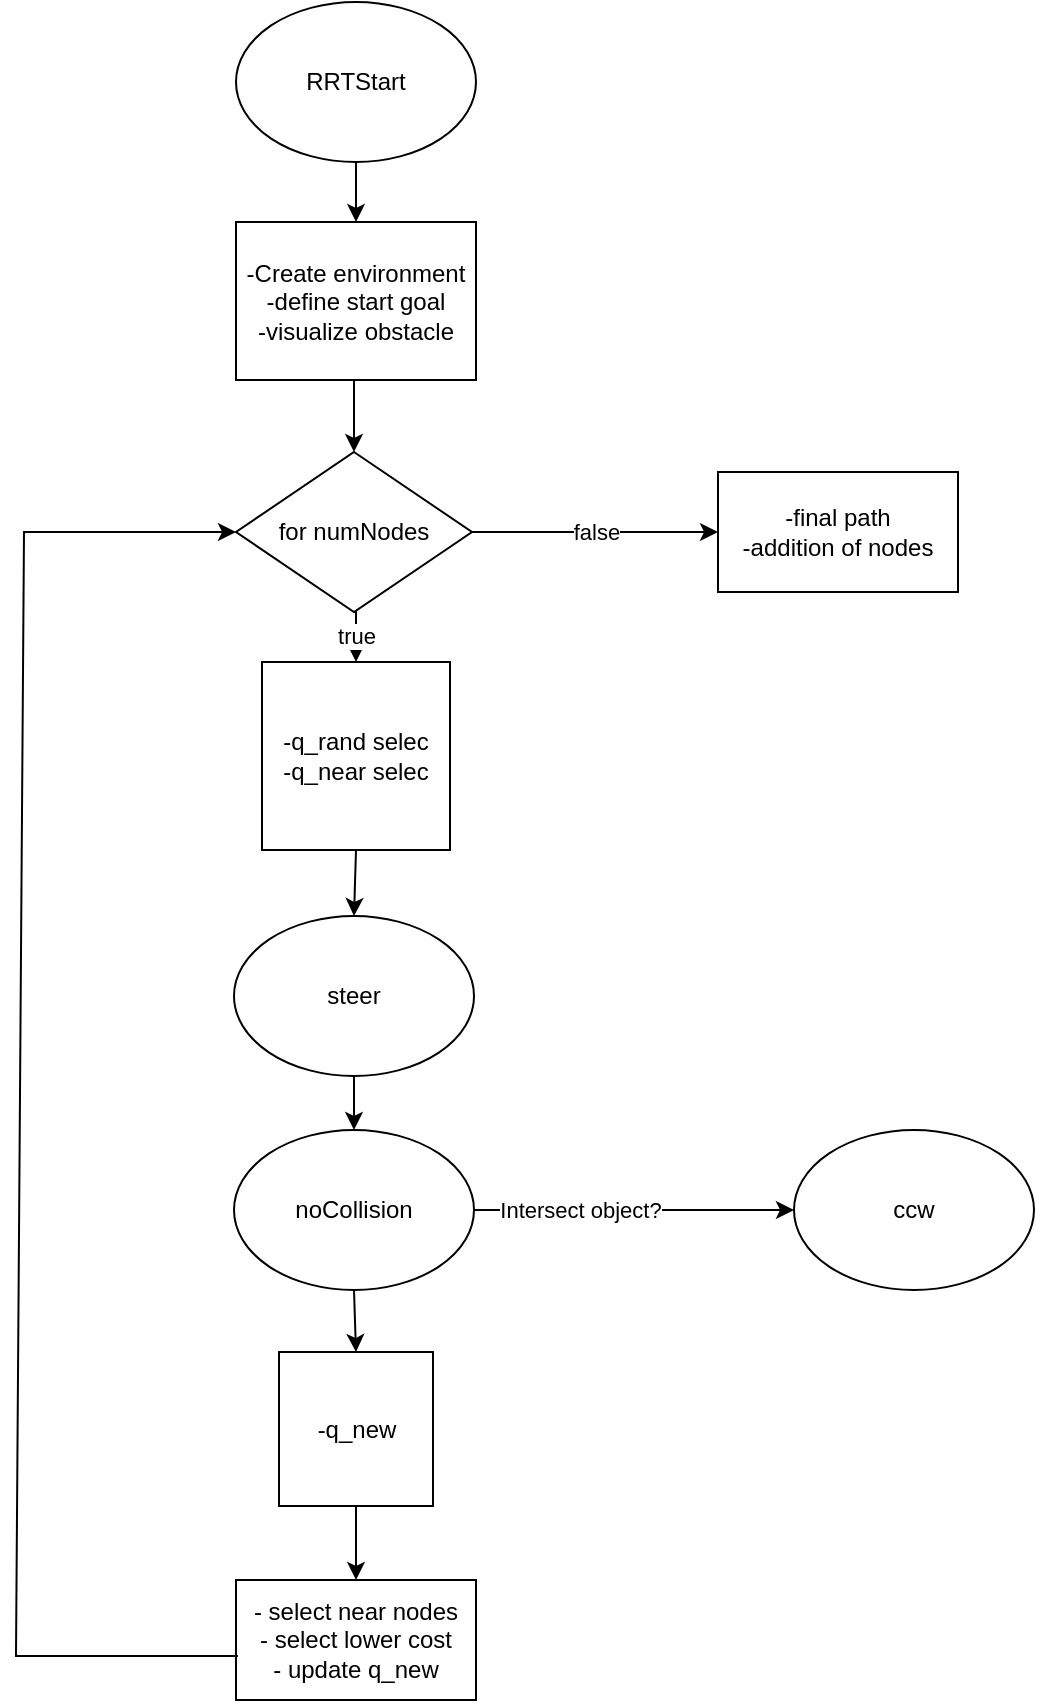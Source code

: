 <mxfile version="24.7.17">
  <diagram name="Page-1" id="tiXDSWIPkGYYEQcdloHo">
    <mxGraphModel dx="702" dy="1145" grid="0" gridSize="10" guides="1" tooltips="1" connect="1" arrows="1" fold="1" page="0" pageScale="1" pageWidth="850" pageHeight="1100" math="0" shadow="0">
      <root>
        <mxCell id="0" />
        <mxCell id="1" parent="0" />
        <mxCell id="yCbw31qfv2_exbOGl7LV-3" value="" style="endArrow=classic;html=1;rounded=0;entryX=0.5;entryY=0;entryDx=0;entryDy=0;exitX=0.5;exitY=1;exitDx=0;exitDy=0;" edge="1" parent="1" source="yCbw31qfv2_exbOGl7LV-4" target="yCbw31qfv2_exbOGl7LV-5">
          <mxGeometry width="50" height="50" relative="1" as="geometry">
            <mxPoint x="198" y="-43" as="sourcePoint" />
            <mxPoint x="181" y="-67" as="targetPoint" />
          </mxGeometry>
        </mxCell>
        <mxCell id="yCbw31qfv2_exbOGl7LV-4" value="RRTStart" style="ellipse;whiteSpace=wrap;html=1;" vertex="1" parent="1">
          <mxGeometry x="122" y="-188" width="120" height="80" as="geometry" />
        </mxCell>
        <mxCell id="yCbw31qfv2_exbOGl7LV-8" style="edgeStyle=orthogonalEdgeStyle;rounded=0;orthogonalLoop=1;jettySize=auto;html=1;exitX=0.5;exitY=1;exitDx=0;exitDy=0;entryX=0.5;entryY=0;entryDx=0;entryDy=0;" edge="1" parent="1" source="yCbw31qfv2_exbOGl7LV-5" target="yCbw31qfv2_exbOGl7LV-6">
          <mxGeometry relative="1" as="geometry" />
        </mxCell>
        <mxCell id="yCbw31qfv2_exbOGl7LV-5" value="-Create environment&lt;div&gt;-define start goal&lt;/div&gt;&lt;div&gt;-visualize obstacle&lt;/div&gt;" style="rounded=0;whiteSpace=wrap;html=1;" vertex="1" parent="1">
          <mxGeometry x="122" y="-78" width="120" height="79" as="geometry" />
        </mxCell>
        <mxCell id="yCbw31qfv2_exbOGl7LV-11" value="true" style="edgeStyle=orthogonalEdgeStyle;rounded=0;orthogonalLoop=1;jettySize=auto;html=1;exitX=0.5;exitY=1;exitDx=0;exitDy=0;entryX=0.5;entryY=0;entryDx=0;entryDy=0;" edge="1" parent="1" source="yCbw31qfv2_exbOGl7LV-6" target="yCbw31qfv2_exbOGl7LV-9">
          <mxGeometry relative="1" as="geometry" />
        </mxCell>
        <mxCell id="yCbw31qfv2_exbOGl7LV-6" value="for numNodes" style="rhombus;whiteSpace=wrap;html=1;" vertex="1" parent="1">
          <mxGeometry x="122" y="37" width="118" height="80" as="geometry" />
        </mxCell>
        <mxCell id="yCbw31qfv2_exbOGl7LV-9" value="-q_rand selec&lt;div&gt;-q_near selec&lt;/div&gt;" style="whiteSpace=wrap;html=1;aspect=fixed;" vertex="1" parent="1">
          <mxGeometry x="135" y="142" width="94" height="94" as="geometry" />
        </mxCell>
        <mxCell id="yCbw31qfv2_exbOGl7LV-13" value="steer" style="ellipse;whiteSpace=wrap;html=1;" vertex="1" parent="1">
          <mxGeometry x="121" y="269" width="120" height="80" as="geometry" />
        </mxCell>
        <mxCell id="yCbw31qfv2_exbOGl7LV-14" value="" style="endArrow=classic;html=1;rounded=0;exitX=0.5;exitY=1;exitDx=0;exitDy=0;entryX=0.5;entryY=0;entryDx=0;entryDy=0;" edge="1" parent="1" source="yCbw31qfv2_exbOGl7LV-9" target="yCbw31qfv2_exbOGl7LV-13">
          <mxGeometry width="50" height="50" relative="1" as="geometry">
            <mxPoint x="175" y="200" as="sourcePoint" />
            <mxPoint x="225" y="150" as="targetPoint" />
          </mxGeometry>
        </mxCell>
        <mxCell id="yCbw31qfv2_exbOGl7LV-15" value="noCollision" style="ellipse;whiteSpace=wrap;html=1;" vertex="1" parent="1">
          <mxGeometry x="121" y="376" width="120" height="80" as="geometry" />
        </mxCell>
        <mxCell id="yCbw31qfv2_exbOGl7LV-16" value="" style="endArrow=classic;html=1;rounded=0;exitX=0.5;exitY=1;exitDx=0;exitDy=0;entryX=0.5;entryY=0;entryDx=0;entryDy=0;" edge="1" parent="1" source="yCbw31qfv2_exbOGl7LV-13" target="yCbw31qfv2_exbOGl7LV-15">
          <mxGeometry width="50" height="50" relative="1" as="geometry">
            <mxPoint x="175" y="200" as="sourcePoint" />
            <mxPoint x="225" y="150" as="targetPoint" />
          </mxGeometry>
        </mxCell>
        <mxCell id="yCbw31qfv2_exbOGl7LV-18" value="ccw" style="ellipse;whiteSpace=wrap;html=1;" vertex="1" parent="1">
          <mxGeometry x="401" y="376" width="120" height="80" as="geometry" />
        </mxCell>
        <mxCell id="yCbw31qfv2_exbOGl7LV-19" value="" style="endArrow=classic;html=1;rounded=0;exitX=1;exitY=0.5;exitDx=0;exitDy=0;entryX=0;entryY=0.5;entryDx=0;entryDy=0;" edge="1" parent="1" source="yCbw31qfv2_exbOGl7LV-15" target="yCbw31qfv2_exbOGl7LV-18">
          <mxGeometry width="50" height="50" relative="1" as="geometry">
            <mxPoint x="175" y="345" as="sourcePoint" />
            <mxPoint x="225" y="295" as="targetPoint" />
          </mxGeometry>
        </mxCell>
        <mxCell id="yCbw31qfv2_exbOGl7LV-20" value="Intersect object?" style="edgeLabel;html=1;align=center;verticalAlign=middle;resizable=0;points=[];" vertex="1" connectable="0" parent="yCbw31qfv2_exbOGl7LV-19">
          <mxGeometry x="-0.34" relative="1" as="geometry">
            <mxPoint as="offset" />
          </mxGeometry>
        </mxCell>
        <mxCell id="yCbw31qfv2_exbOGl7LV-21" value="-q_new" style="whiteSpace=wrap;html=1;aspect=fixed;" vertex="1" parent="1">
          <mxGeometry x="143.5" y="487" width="77" height="77" as="geometry" />
        </mxCell>
        <mxCell id="yCbw31qfv2_exbOGl7LV-22" value="" style="endArrow=classic;html=1;rounded=0;exitX=0.5;exitY=1;exitDx=0;exitDy=0;entryX=0.5;entryY=0;entryDx=0;entryDy=0;" edge="1" parent="1" source="yCbw31qfv2_exbOGl7LV-15" target="yCbw31qfv2_exbOGl7LV-21">
          <mxGeometry width="50" height="50" relative="1" as="geometry">
            <mxPoint x="175" y="392" as="sourcePoint" />
            <mxPoint x="225" y="342" as="targetPoint" />
          </mxGeometry>
        </mxCell>
        <mxCell id="yCbw31qfv2_exbOGl7LV-23" value="" style="endArrow=classic;html=1;rounded=0;exitX=0.5;exitY=1;exitDx=0;exitDy=0;" edge="1" parent="1" source="yCbw31qfv2_exbOGl7LV-21" target="yCbw31qfv2_exbOGl7LV-24">
          <mxGeometry width="50" height="50" relative="1" as="geometry">
            <mxPoint x="179" y="388" as="sourcePoint" />
            <mxPoint x="182" y="606" as="targetPoint" />
          </mxGeometry>
        </mxCell>
        <mxCell id="yCbw31qfv2_exbOGl7LV-24" value="- select near nodes&lt;div&gt;- select lower cost&lt;/div&gt;&lt;div&gt;- update q_new&lt;/div&gt;" style="rounded=0;whiteSpace=wrap;html=1;" vertex="1" parent="1">
          <mxGeometry x="122" y="601" width="120" height="60" as="geometry" />
        </mxCell>
        <mxCell id="yCbw31qfv2_exbOGl7LV-25" value="" style="endArrow=classic;html=1;rounded=0;exitX=0.008;exitY=0.633;exitDx=0;exitDy=0;exitPerimeter=0;entryX=0;entryY=0.5;entryDx=0;entryDy=0;" edge="1" parent="1" source="yCbw31qfv2_exbOGl7LV-24" target="yCbw31qfv2_exbOGl7LV-6">
          <mxGeometry width="50" height="50" relative="1" as="geometry">
            <mxPoint x="179" y="379" as="sourcePoint" />
            <mxPoint x="112" y="-150" as="targetPoint" />
            <Array as="points">
              <mxPoint x="12" y="639" />
              <mxPoint x="16" y="77" />
            </Array>
          </mxGeometry>
        </mxCell>
        <mxCell id="yCbw31qfv2_exbOGl7LV-26" value="-final path&lt;div&gt;-addition of nodes&lt;/div&gt;" style="rounded=0;whiteSpace=wrap;html=1;" vertex="1" parent="1">
          <mxGeometry x="363" y="47" width="120" height="60" as="geometry" />
        </mxCell>
        <mxCell id="yCbw31qfv2_exbOGl7LV-27" value="false" style="endArrow=classic;html=1;rounded=0;exitX=1;exitY=0.5;exitDx=0;exitDy=0;entryX=0;entryY=0.5;entryDx=0;entryDy=0;" edge="1" parent="1" source="yCbw31qfv2_exbOGl7LV-6" target="yCbw31qfv2_exbOGl7LV-26">
          <mxGeometry width="50" height="50" relative="1" as="geometry">
            <mxPoint x="173" y="298" as="sourcePoint" />
            <mxPoint x="223" y="248" as="targetPoint" />
          </mxGeometry>
        </mxCell>
      </root>
    </mxGraphModel>
  </diagram>
</mxfile>
